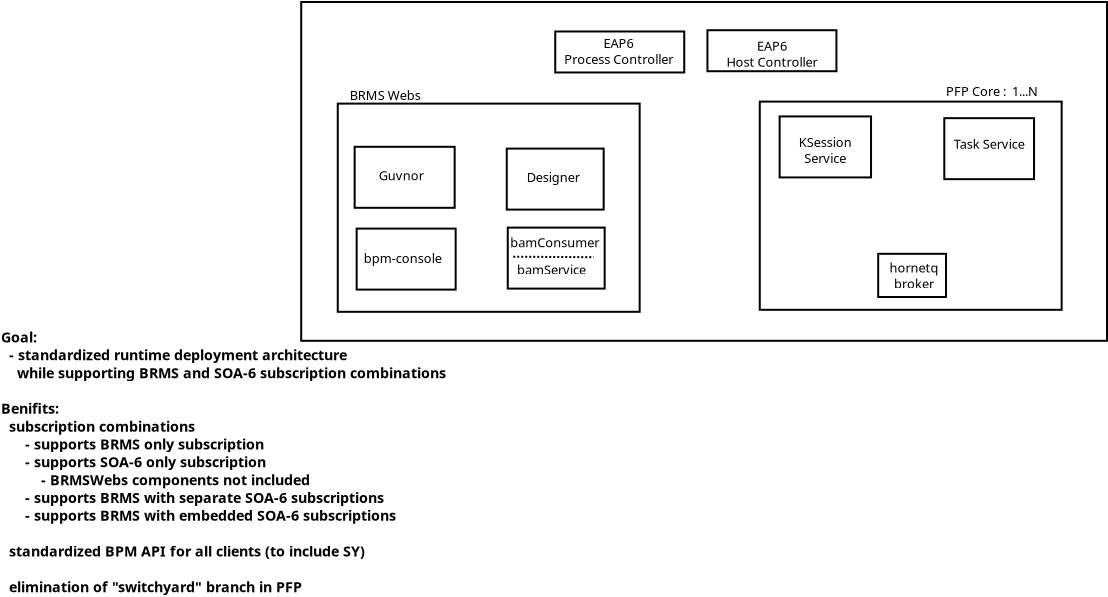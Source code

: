 <?xml version="1.0" encoding="UTF-8"?>
<dia:diagram xmlns:dia="http://www.lysator.liu.se/~alla/dia/">
  <dia:layer name="EAP6 Domain" visible="true">
    <dia:object type="Standard - Box" version="0" id="O0">
      <dia:attribute name="obj_pos">
        <dia:point val="7.927,3.96"/>
      </dia:attribute>
      <dia:attribute name="obj_bb">
        <dia:rectangle val="7.877,3.91;48.267,20.95"/>
      </dia:attribute>
      <dia:attribute name="elem_corner">
        <dia:point val="7.927,3.96"/>
      </dia:attribute>
      <dia:attribute name="elem_width">
        <dia:real val="40.29"/>
      </dia:attribute>
      <dia:attribute name="elem_height">
        <dia:real val="16.94"/>
      </dia:attribute>
      <dia:attribute name="border_width">
        <dia:real val="0.1"/>
      </dia:attribute>
      <dia:attribute name="show_background">
        <dia:boolean val="false"/>
      </dia:attribute>
    </dia:object>
  </dia:layer>
  <dia:layer name="EAP 6 processes" visible="true">
    <dia:object type="Standard - Box" version="0" id="O1">
      <dia:attribute name="obj_pos">
        <dia:point val="20.629,5.434"/>
      </dia:attribute>
      <dia:attribute name="obj_bb">
        <dia:rectangle val="20.579,5.384;27.129,7.534"/>
      </dia:attribute>
      <dia:attribute name="elem_corner">
        <dia:point val="20.629,5.434"/>
      </dia:attribute>
      <dia:attribute name="elem_width">
        <dia:real val="6.45"/>
      </dia:attribute>
      <dia:attribute name="elem_height">
        <dia:real val="2.05"/>
      </dia:attribute>
      <dia:attribute name="border_width">
        <dia:real val="0.1"/>
      </dia:attribute>
      <dia:attribute name="show_background">
        <dia:boolean val="false"/>
      </dia:attribute>
    </dia:object>
    <dia:object type="Standard - Text" version="1" id="O2">
      <dia:attribute name="obj_pos">
        <dia:point val="23.804,6.259"/>
      </dia:attribute>
      <dia:attribute name="obj_bb">
        <dia:rectangle val="20.915,5.664;26.693,7.209"/>
      </dia:attribute>
      <dia:attribute name="text">
        <dia:composite type="text">
          <dia:attribute name="string">
            <dia:string>#EAP6
Process Controller#</dia:string>
          </dia:attribute>
          <dia:attribute name="font">
            <dia:font family="sans" style="0" name="Helvetica"/>
          </dia:attribute>
          <dia:attribute name="height">
            <dia:real val="0.8"/>
          </dia:attribute>
          <dia:attribute name="pos">
            <dia:point val="23.804,6.259"/>
          </dia:attribute>
          <dia:attribute name="color">
            <dia:color val="#000000"/>
          </dia:attribute>
          <dia:attribute name="alignment">
            <dia:enum val="1"/>
          </dia:attribute>
        </dia:composite>
      </dia:attribute>
      <dia:attribute name="valign">
        <dia:enum val="3"/>
      </dia:attribute>
    </dia:object>
    <dia:object type="Standard - Box" version="0" id="O3">
      <dia:attribute name="obj_pos">
        <dia:point val="28.239,5.371"/>
      </dia:attribute>
      <dia:attribute name="obj_bb">
        <dia:rectangle val="28.189,5.321;34.739,7.471"/>
      </dia:attribute>
      <dia:attribute name="elem_corner">
        <dia:point val="28.239,5.371"/>
      </dia:attribute>
      <dia:attribute name="elem_width">
        <dia:real val="6.45"/>
      </dia:attribute>
      <dia:attribute name="elem_height">
        <dia:real val="2.05"/>
      </dia:attribute>
      <dia:attribute name="border_width">
        <dia:real val="0.1"/>
      </dia:attribute>
      <dia:attribute name="show_background">
        <dia:boolean val="false"/>
      </dia:attribute>
    </dia:object>
    <dia:object type="Standard - Text" version="1" id="O4">
      <dia:attribute name="obj_pos">
        <dia:point val="31.464,6.396"/>
      </dia:attribute>
      <dia:attribute name="obj_bb">
        <dia:rectangle val="29.061,5.801;33.868,7.346"/>
      </dia:attribute>
      <dia:attribute name="text">
        <dia:composite type="text">
          <dia:attribute name="string">
            <dia:string>#EAP6
Host Controller#</dia:string>
          </dia:attribute>
          <dia:attribute name="font">
            <dia:font family="sans" style="0" name="Helvetica"/>
          </dia:attribute>
          <dia:attribute name="height">
            <dia:real val="0.8"/>
          </dia:attribute>
          <dia:attribute name="pos">
            <dia:point val="31.464,6.396"/>
          </dia:attribute>
          <dia:attribute name="color">
            <dia:color val="#000000"/>
          </dia:attribute>
          <dia:attribute name="alignment">
            <dia:enum val="1"/>
          </dia:attribute>
        </dia:composite>
      </dia:attribute>
      <dia:attribute name="valign">
        <dia:enum val="3"/>
      </dia:attribute>
      <dia:connections>
        <dia:connection handle="0" to="O3" connection="8"/>
      </dia:connections>
    </dia:object>
    <dia:object type="Standard - Box" version="0" id="O5">
      <dia:attribute name="obj_pos">
        <dia:point val="30.855,8.94"/>
      </dia:attribute>
      <dia:attribute name="obj_bb">
        <dia:rectangle val="30.805,8.89;46,19.4"/>
      </dia:attribute>
      <dia:attribute name="elem_corner">
        <dia:point val="30.855,8.94"/>
      </dia:attribute>
      <dia:attribute name="elem_width">
        <dia:real val="15.095"/>
      </dia:attribute>
      <dia:attribute name="elem_height">
        <dia:real val="10.41"/>
      </dia:attribute>
      <dia:attribute name="border_width">
        <dia:real val="0.1"/>
      </dia:attribute>
      <dia:attribute name="show_background">
        <dia:boolean val="false"/>
      </dia:attribute>
    </dia:object>
    <dia:object type="Standard - Text" version="1" id="O6">
      <dia:attribute name="obj_pos">
        <dia:point val="42.472,8.665"/>
      </dia:attribute>
      <dia:attribute name="obj_bb">
        <dia:rectangle val="39.902,8.051;45.06,8.852"/>
      </dia:attribute>
      <dia:attribute name="text">
        <dia:composite type="text">
          <dia:attribute name="string">
            <dia:string>#PFP Core :  1...N#</dia:string>
          </dia:attribute>
          <dia:attribute name="font">
            <dia:font family="sans" style="0" name="Helvetica"/>
          </dia:attribute>
          <dia:attribute name="height">
            <dia:real val="0.8"/>
          </dia:attribute>
          <dia:attribute name="pos">
            <dia:point val="42.472,8.665"/>
          </dia:attribute>
          <dia:attribute name="color">
            <dia:color val="#000000"/>
          </dia:attribute>
          <dia:attribute name="alignment">
            <dia:enum val="1"/>
          </dia:attribute>
        </dia:composite>
      </dia:attribute>
      <dia:attribute name="valign">
        <dia:enum val="3"/>
      </dia:attribute>
    </dia:object>
    <dia:object type="Standard - Box" version="0" id="O7">
      <dia:attribute name="obj_pos">
        <dia:point val="9.755,9.04"/>
      </dia:attribute>
      <dia:attribute name="obj_bb">
        <dia:rectangle val="9.705,8.99;24.9,19.5"/>
      </dia:attribute>
      <dia:attribute name="elem_corner">
        <dia:point val="9.755,9.04"/>
      </dia:attribute>
      <dia:attribute name="elem_width">
        <dia:real val="15.095"/>
      </dia:attribute>
      <dia:attribute name="elem_height">
        <dia:real val="10.41"/>
      </dia:attribute>
      <dia:attribute name="border_width">
        <dia:real val="0.1"/>
      </dia:attribute>
      <dia:attribute name="show_background">
        <dia:boolean val="false"/>
      </dia:attribute>
    </dia:object>
    <dia:object type="Standard - Text" version="1" id="O8">
      <dia:attribute name="obj_pos">
        <dia:point val="12.13,8.865"/>
      </dia:attribute>
      <dia:attribute name="obj_bb">
        <dia:rectangle val="10.241,8.27;14.019,9.015"/>
      </dia:attribute>
      <dia:attribute name="text">
        <dia:composite type="text">
          <dia:attribute name="string">
            <dia:string>#BRMS Webs#</dia:string>
          </dia:attribute>
          <dia:attribute name="font">
            <dia:font family="sans" style="0" name="Helvetica"/>
          </dia:attribute>
          <dia:attribute name="height">
            <dia:real val="0.8"/>
          </dia:attribute>
          <dia:attribute name="pos">
            <dia:point val="12.13,8.865"/>
          </dia:attribute>
          <dia:attribute name="color">
            <dia:color val="#000000"/>
          </dia:attribute>
          <dia:attribute name="alignment">
            <dia:enum val="1"/>
          </dia:attribute>
        </dia:composite>
      </dia:attribute>
      <dia:attribute name="valign">
        <dia:enum val="3"/>
      </dia:attribute>
    </dia:object>
  </dia:layer>
  <dia:layer name="brmsWebs" visible="true">
    <dia:object type="Standard - Box" version="0" id="O9">
      <dia:attribute name="obj_pos">
        <dia:point val="10.6,11.2"/>
      </dia:attribute>
      <dia:attribute name="obj_bb">
        <dia:rectangle val="10.55,11.15;15.65,14.3"/>
      </dia:attribute>
      <dia:attribute name="elem_corner">
        <dia:point val="10.6,11.2"/>
      </dia:attribute>
      <dia:attribute name="elem_width">
        <dia:real val="5.0"/>
      </dia:attribute>
      <dia:attribute name="elem_height">
        <dia:real val="3.05"/>
      </dia:attribute>
      <dia:attribute name="border_width">
        <dia:real val="0.1"/>
      </dia:attribute>
      <dia:attribute name="show_background">
        <dia:boolean val="false"/>
      </dia:attribute>
    </dia:object>
    <dia:object type="Standard - Text" version="1" id="O10">
      <dia:attribute name="obj_pos">
        <dia:point val="11.8,12.875"/>
      </dia:attribute>
      <dia:attribute name="obj_bb">
        <dia:rectangle val="11.8,12.28;14.14,13.025"/>
      </dia:attribute>
      <dia:attribute name="text">
        <dia:composite type="text">
          <dia:attribute name="string">
            <dia:string>#Guvnor#</dia:string>
          </dia:attribute>
          <dia:attribute name="font">
            <dia:font family="sans" style="0" name="Helvetica"/>
          </dia:attribute>
          <dia:attribute name="height">
            <dia:real val="0.8"/>
          </dia:attribute>
          <dia:attribute name="pos">
            <dia:point val="11.8,12.875"/>
          </dia:attribute>
          <dia:attribute name="color">
            <dia:color val="#000000"/>
          </dia:attribute>
          <dia:attribute name="alignment">
            <dia:enum val="0"/>
          </dia:attribute>
        </dia:composite>
      </dia:attribute>
      <dia:attribute name="valign">
        <dia:enum val="3"/>
      </dia:attribute>
    </dia:object>
    <dia:object type="Standard - Box" version="0" id="O11">
      <dia:attribute name="obj_pos">
        <dia:point val="18.205,11.29"/>
      </dia:attribute>
      <dia:attribute name="obj_bb">
        <dia:rectangle val="18.155,11.24;23.1,14.39"/>
      </dia:attribute>
      <dia:attribute name="elem_corner">
        <dia:point val="18.205,11.29"/>
      </dia:attribute>
      <dia:attribute name="elem_width">
        <dia:real val="4.845"/>
      </dia:attribute>
      <dia:attribute name="elem_height">
        <dia:real val="3.05"/>
      </dia:attribute>
      <dia:attribute name="border_width">
        <dia:real val="0.1"/>
      </dia:attribute>
      <dia:attribute name="show_background">
        <dia:boolean val="false"/>
      </dia:attribute>
    </dia:object>
    <dia:object type="Standard - Text" version="1" id="O12">
      <dia:attribute name="obj_pos">
        <dia:point val="19.205,12.965"/>
      </dia:attribute>
      <dia:attribute name="obj_bb">
        <dia:rectangle val="19.205,12.37;22.073,13.115"/>
      </dia:attribute>
      <dia:attribute name="text">
        <dia:composite type="text">
          <dia:attribute name="string">
            <dia:string>#Designer#</dia:string>
          </dia:attribute>
          <dia:attribute name="font">
            <dia:font family="sans" style="0" name="Helvetica"/>
          </dia:attribute>
          <dia:attribute name="height">
            <dia:real val="0.8"/>
          </dia:attribute>
          <dia:attribute name="pos">
            <dia:point val="19.205,12.965"/>
          </dia:attribute>
          <dia:attribute name="color">
            <dia:color val="#000000"/>
          </dia:attribute>
          <dia:attribute name="alignment">
            <dia:enum val="0"/>
          </dia:attribute>
        </dia:composite>
      </dia:attribute>
      <dia:attribute name="valign">
        <dia:enum val="3"/>
      </dia:attribute>
    </dia:object>
    <dia:object type="Standard - Box" version="0" id="O13">
      <dia:attribute name="obj_pos">
        <dia:point val="10.7,15.29"/>
      </dia:attribute>
      <dia:attribute name="obj_bb">
        <dia:rectangle val="10.65,15.24;15.7,18.39"/>
      </dia:attribute>
      <dia:attribute name="elem_corner">
        <dia:point val="10.7,15.29"/>
      </dia:attribute>
      <dia:attribute name="elem_width">
        <dia:real val="4.95"/>
      </dia:attribute>
      <dia:attribute name="elem_height">
        <dia:real val="3.05"/>
      </dia:attribute>
      <dia:attribute name="border_width">
        <dia:real val="0.1"/>
      </dia:attribute>
      <dia:attribute name="show_background">
        <dia:boolean val="false"/>
      </dia:attribute>
    </dia:object>
    <dia:object type="Standard - Text" version="1" id="O14">
      <dia:attribute name="obj_pos">
        <dia:point val="11.055,17.015"/>
      </dia:attribute>
      <dia:attribute name="obj_bb">
        <dia:rectangle val="11.055,16.42;15.17,17.165"/>
      </dia:attribute>
      <dia:attribute name="text">
        <dia:composite type="text">
          <dia:attribute name="string">
            <dia:string>#bpm-console#</dia:string>
          </dia:attribute>
          <dia:attribute name="font">
            <dia:font family="sans" style="0" name="Helvetica"/>
          </dia:attribute>
          <dia:attribute name="height">
            <dia:real val="0.8"/>
          </dia:attribute>
          <dia:attribute name="pos">
            <dia:point val="11.055,17.015"/>
          </dia:attribute>
          <dia:attribute name="color">
            <dia:color val="#000000"/>
          </dia:attribute>
          <dia:attribute name="alignment">
            <dia:enum val="0"/>
          </dia:attribute>
        </dia:composite>
      </dia:attribute>
      <dia:attribute name="valign">
        <dia:enum val="3"/>
      </dia:attribute>
    </dia:object>
    <dia:object type="Standard - Box" version="0" id="O15">
      <dia:attribute name="obj_pos">
        <dia:point val="18.255,15.24"/>
      </dia:attribute>
      <dia:attribute name="obj_bb">
        <dia:rectangle val="18.205,15.19;23.15,18.34"/>
      </dia:attribute>
      <dia:attribute name="elem_corner">
        <dia:point val="18.255,15.24"/>
      </dia:attribute>
      <dia:attribute name="elem_width">
        <dia:real val="4.845"/>
      </dia:attribute>
      <dia:attribute name="elem_height">
        <dia:real val="3.05"/>
      </dia:attribute>
      <dia:attribute name="border_width">
        <dia:real val="0.1"/>
      </dia:attribute>
      <dia:attribute name="show_background">
        <dia:boolean val="false"/>
      </dia:attribute>
    </dia:object>
    <dia:object type="Standard - Text" version="1" id="O16">
      <dia:attribute name="obj_pos">
        <dia:point val="18.376,16.226"/>
      </dia:attribute>
      <dia:attribute name="obj_bb">
        <dia:rectangle val="18.376,15.631;23.061,16.376"/>
      </dia:attribute>
      <dia:attribute name="text">
        <dia:composite type="text">
          <dia:attribute name="string">
            <dia:string>#bamConsumer#</dia:string>
          </dia:attribute>
          <dia:attribute name="font">
            <dia:font family="sans" style="0" name="Helvetica"/>
          </dia:attribute>
          <dia:attribute name="height">
            <dia:real val="0.8"/>
          </dia:attribute>
          <dia:attribute name="pos">
            <dia:point val="18.376,16.226"/>
          </dia:attribute>
          <dia:attribute name="color">
            <dia:color val="#000000"/>
          </dia:attribute>
          <dia:attribute name="alignment">
            <dia:enum val="0"/>
          </dia:attribute>
        </dia:composite>
      </dia:attribute>
      <dia:attribute name="valign">
        <dia:enum val="3"/>
      </dia:attribute>
    </dia:object>
    <dia:object type="Standard - Line" version="0" id="O17">
      <dia:attribute name="obj_pos">
        <dia:point val="18.529,16.696"/>
      </dia:attribute>
      <dia:attribute name="obj_bb">
        <dia:rectangle val="18.479,16.646;22.603,16.77"/>
      </dia:attribute>
      <dia:attribute name="conn_endpoints">
        <dia:point val="18.529,16.696"/>
        <dia:point val="22.553,16.719"/>
      </dia:attribute>
      <dia:attribute name="numcp">
        <dia:int val="1"/>
      </dia:attribute>
      <dia:attribute name="line_style">
        <dia:enum val="4"/>
      </dia:attribute>
    </dia:object>
    <dia:object type="Standard - Text" version="1" id="O18">
      <dia:attribute name="obj_pos">
        <dia:point val="18.714,17.582"/>
      </dia:attribute>
      <dia:attribute name="obj_bb">
        <dia:rectangle val="18.714,16.987;22.507,17.732"/>
      </dia:attribute>
      <dia:attribute name="text">
        <dia:composite type="text">
          <dia:attribute name="string">
            <dia:string>#bamService#</dia:string>
          </dia:attribute>
          <dia:attribute name="font">
            <dia:font family="sans" style="0" name="Helvetica"/>
          </dia:attribute>
          <dia:attribute name="height">
            <dia:real val="0.8"/>
          </dia:attribute>
          <dia:attribute name="pos">
            <dia:point val="18.714,17.582"/>
          </dia:attribute>
          <dia:attribute name="color">
            <dia:color val="#000000"/>
          </dia:attribute>
          <dia:attribute name="alignment">
            <dia:enum val="0"/>
          </dia:attribute>
        </dia:composite>
      </dia:attribute>
      <dia:attribute name="valign">
        <dia:enum val="3"/>
      </dia:attribute>
    </dia:object>
  </dia:layer>
  <dia:layer name="jbpm5 pfpCore" visible="true" active="true">
    <dia:object type="Standard - Box" version="0" id="O19">
      <dia:attribute name="obj_pos">
        <dia:point val="31.848,9.681"/>
      </dia:attribute>
      <dia:attribute name="obj_bb">
        <dia:rectangle val="31.798,9.631;36.469,12.781"/>
      </dia:attribute>
      <dia:attribute name="elem_corner">
        <dia:point val="31.848,9.681"/>
      </dia:attribute>
      <dia:attribute name="elem_width">
        <dia:real val="4.571"/>
      </dia:attribute>
      <dia:attribute name="elem_height">
        <dia:real val="3.05"/>
      </dia:attribute>
      <dia:attribute name="border_width">
        <dia:real val="0.1"/>
      </dia:attribute>
      <dia:attribute name="show_background">
        <dia:boolean val="false"/>
      </dia:attribute>
    </dia:object>
    <dia:object type="Standard - Box" version="0" id="O20">
      <dia:attribute name="obj_pos">
        <dia:point val="40.082,9.768"/>
      </dia:attribute>
      <dia:attribute name="obj_bb">
        <dia:rectangle val="40.032,9.718;44.619,12.868"/>
      </dia:attribute>
      <dia:attribute name="elem_corner">
        <dia:point val="40.082,9.768"/>
      </dia:attribute>
      <dia:attribute name="elem_width">
        <dia:real val="4.487"/>
      </dia:attribute>
      <dia:attribute name="elem_height">
        <dia:real val="3.05"/>
      </dia:attribute>
      <dia:attribute name="border_width">
        <dia:real val="0.1"/>
      </dia:attribute>
      <dia:attribute name="show_background">
        <dia:boolean val="false"/>
      </dia:attribute>
    </dia:object>
    <dia:object type="Standard - Text" version="1" id="O21">
      <dia:attribute name="obj_pos">
        <dia:point val="42.325,11.293"/>
      </dia:attribute>
      <dia:attribute name="obj_bb">
        <dia:rectangle val="40.349,10.698;44.301,11.443"/>
      </dia:attribute>
      <dia:attribute name="text">
        <dia:composite type="text">
          <dia:attribute name="string">
            <dia:string>#Task Service#</dia:string>
          </dia:attribute>
          <dia:attribute name="font">
            <dia:font family="sans" style="0" name="Helvetica"/>
          </dia:attribute>
          <dia:attribute name="height">
            <dia:real val="0.8"/>
          </dia:attribute>
          <dia:attribute name="pos">
            <dia:point val="42.325,11.293"/>
          </dia:attribute>
          <dia:attribute name="color">
            <dia:color val="#000000"/>
          </dia:attribute>
          <dia:attribute name="alignment">
            <dia:enum val="1"/>
          </dia:attribute>
        </dia:composite>
      </dia:attribute>
      <dia:attribute name="valign">
        <dia:enum val="3"/>
      </dia:attribute>
      <dia:connections>
        <dia:connection handle="0" to="O20" connection="8"/>
      </dia:connections>
    </dia:object>
    <dia:object type="Standard - Text" version="1" id="O22">
      <dia:attribute name="obj_pos">
        <dia:point val="34.133,11.206"/>
      </dia:attribute>
      <dia:attribute name="obj_bb">
        <dia:rectangle val="32.702,10.611;35.565,12.156"/>
      </dia:attribute>
      <dia:attribute name="text">
        <dia:composite type="text">
          <dia:attribute name="string">
            <dia:string>#KSession
Service#</dia:string>
          </dia:attribute>
          <dia:attribute name="font">
            <dia:font family="sans" style="0" name="Helvetica"/>
          </dia:attribute>
          <dia:attribute name="height">
            <dia:real val="0.8"/>
          </dia:attribute>
          <dia:attribute name="pos">
            <dia:point val="34.133,11.206"/>
          </dia:attribute>
          <dia:attribute name="color">
            <dia:color val="#000000"/>
          </dia:attribute>
          <dia:attribute name="alignment">
            <dia:enum val="1"/>
          </dia:attribute>
        </dia:composite>
      </dia:attribute>
      <dia:attribute name="valign">
        <dia:enum val="3"/>
      </dia:attribute>
      <dia:connections>
        <dia:connection handle="0" to="O19" connection="8"/>
      </dia:connections>
    </dia:object>
    <dia:object type="Standard - Box" version="0" id="O23">
      <dia:attribute name="obj_pos">
        <dia:point val="36.777,16.55"/>
      </dia:attribute>
      <dia:attribute name="obj_bb">
        <dia:rectangle val="36.727,16.5;40.217,18.76"/>
      </dia:attribute>
      <dia:attribute name="elem_corner">
        <dia:point val="36.777,16.55"/>
      </dia:attribute>
      <dia:attribute name="elem_width">
        <dia:real val="3.39"/>
      </dia:attribute>
      <dia:attribute name="elem_height">
        <dia:real val="2.16"/>
      </dia:attribute>
      <dia:attribute name="border_width">
        <dia:real val="0.1"/>
      </dia:attribute>
      <dia:attribute name="show_background">
        <dia:boolean val="false"/>
      </dia:attribute>
    </dia:object>
    <dia:object type="Standard - Text" version="1" id="O24">
      <dia:attribute name="obj_pos">
        <dia:point val="38.572,17.48"/>
      </dia:attribute>
      <dia:attribute name="obj_bb">
        <dia:rectangle val="37.318,16.885;39.826,18.43"/>
      </dia:attribute>
      <dia:attribute name="text">
        <dia:composite type="text">
          <dia:attribute name="string">
            <dia:string>#hornetq
broker#</dia:string>
          </dia:attribute>
          <dia:attribute name="font">
            <dia:font family="sans" style="0" name="Helvetica"/>
          </dia:attribute>
          <dia:attribute name="height">
            <dia:real val="0.8"/>
          </dia:attribute>
          <dia:attribute name="pos">
            <dia:point val="38.572,17.48"/>
          </dia:attribute>
          <dia:attribute name="color">
            <dia:color val="#000000"/>
          </dia:attribute>
          <dia:attribute name="alignment">
            <dia:enum val="1"/>
          </dia:attribute>
        </dia:composite>
      </dia:attribute>
      <dia:attribute name="valign">
        <dia:enum val="3"/>
      </dia:attribute>
    </dia:object>
  </dia:layer>
  <dia:layer name="SYCore - separate" visible="false">
    <dia:object type="Standard - Box" version="0" id="O25">
      <dia:attribute name="obj_pos">
        <dia:point val="20.237,21.245"/>
      </dia:attribute>
      <dia:attribute name="obj_bb">
        <dia:rectangle val="20.187,21.195;35.382,31.705"/>
      </dia:attribute>
      <dia:attribute name="elem_corner">
        <dia:point val="20.237,21.245"/>
      </dia:attribute>
      <dia:attribute name="elem_width">
        <dia:real val="15.095"/>
      </dia:attribute>
      <dia:attribute name="elem_height">
        <dia:real val="10.41"/>
      </dia:attribute>
      <dia:attribute name="border_width">
        <dia:real val="0.1"/>
      </dia:attribute>
      <dia:attribute name="show_background">
        <dia:boolean val="false"/>
      </dia:attribute>
    </dia:object>
    <dia:object type="Standard - Text" version="1" id="O26">
      <dia:attribute name="obj_pos">
        <dia:point val="27.717,22.47"/>
      </dia:attribute>
      <dia:attribute name="obj_bb">
        <dia:rectangle val="26.595,21.875;28.84,22.62"/>
      </dia:attribute>
      <dia:attribute name="text">
        <dia:composite type="text">
          <dia:attribute name="string">
            <dia:string>#SYCore#</dia:string>
          </dia:attribute>
          <dia:attribute name="font">
            <dia:font family="sans" style="0" name="Helvetica"/>
          </dia:attribute>
          <dia:attribute name="height">
            <dia:real val="0.8"/>
          </dia:attribute>
          <dia:attribute name="pos">
            <dia:point val="27.717,22.47"/>
          </dia:attribute>
          <dia:attribute name="color">
            <dia:color val="#000000"/>
          </dia:attribute>
          <dia:attribute name="alignment">
            <dia:enum val="1"/>
          </dia:attribute>
        </dia:composite>
      </dia:attribute>
      <dia:attribute name="valign">
        <dia:enum val="3"/>
      </dia:attribute>
    </dia:object>
    <dia:object type="Standard - Text" version="1" id="O27">
      <dia:attribute name="obj_pos">
        <dia:point val="23.058,24.45"/>
      </dia:attribute>
      <dia:attribute name="obj_bb">
        <dia:rectangle val="21.397,23.855;24.72,25.4"/>
      </dia:attribute>
      <dia:attribute name="text">
        <dia:composite type="text">
          <dia:attribute name="string">
            <dia:string>#SY
composite#</dia:string>
          </dia:attribute>
          <dia:attribute name="font">
            <dia:font family="sans" style="0" name="Helvetica"/>
          </dia:attribute>
          <dia:attribute name="height">
            <dia:real val="0.8"/>
          </dia:attribute>
          <dia:attribute name="pos">
            <dia:point val="23.058,24.45"/>
          </dia:attribute>
          <dia:attribute name="color">
            <dia:color val="#000000"/>
          </dia:attribute>
          <dia:attribute name="alignment">
            <dia:enum val="1"/>
          </dia:attribute>
        </dia:composite>
      </dia:attribute>
      <dia:attribute name="valign">
        <dia:enum val="3"/>
      </dia:attribute>
    </dia:object>
    <dia:object type="Standard - Ellipse" version="0" id="O28">
      <dia:attribute name="obj_pos">
        <dia:point val="21.156,22.992"/>
      </dia:attribute>
      <dia:attribute name="obj_bb">
        <dia:rectangle val="21.106,22.942;25.011,26.494"/>
      </dia:attribute>
      <dia:attribute name="elem_corner">
        <dia:point val="21.156,22.992"/>
      </dia:attribute>
      <dia:attribute name="elem_width">
        <dia:real val="3.805"/>
      </dia:attribute>
      <dia:attribute name="elem_height">
        <dia:real val="3.452"/>
      </dia:attribute>
      <dia:attribute name="border_width">
        <dia:real val="0.1"/>
      </dia:attribute>
      <dia:attribute name="show_background">
        <dia:boolean val="false"/>
      </dia:attribute>
    </dia:object>
    <dia:object type="Standard - Ellipse" version="0" id="O29">
      <dia:attribute name="obj_pos">
        <dia:point val="30.459,23.615"/>
      </dia:attribute>
      <dia:attribute name="obj_bb">
        <dia:rectangle val="30.409,23.565;34.314,27.117"/>
      </dia:attribute>
      <dia:attribute name="elem_corner">
        <dia:point val="30.459,23.615"/>
      </dia:attribute>
      <dia:attribute name="elem_width">
        <dia:real val="3.805"/>
      </dia:attribute>
      <dia:attribute name="elem_height">
        <dia:real val="3.452"/>
      </dia:attribute>
      <dia:attribute name="border_width">
        <dia:real val="0.1"/>
      </dia:attribute>
      <dia:attribute name="show_background">
        <dia:boolean val="false"/>
      </dia:attribute>
    </dia:object>
    <dia:object type="Standard - Text" version="1" id="O30">
      <dia:attribute name="obj_pos">
        <dia:point val="32.362,24.938"/>
      </dia:attribute>
      <dia:attribute name="obj_bb">
        <dia:rectangle val="30.701,24.343;34.023,25.888"/>
      </dia:attribute>
      <dia:attribute name="text">
        <dia:composite type="text">
          <dia:attribute name="string">
            <dia:string>#SY
composite#</dia:string>
          </dia:attribute>
          <dia:attribute name="font">
            <dia:font family="sans" style="0" name="Helvetica"/>
          </dia:attribute>
          <dia:attribute name="height">
            <dia:real val="0.8"/>
          </dia:attribute>
          <dia:attribute name="pos">
            <dia:point val="32.362,24.938"/>
          </dia:attribute>
          <dia:attribute name="color">
            <dia:color val="#000000"/>
          </dia:attribute>
          <dia:attribute name="alignment">
            <dia:enum val="1"/>
          </dia:attribute>
        </dia:composite>
      </dia:attribute>
      <dia:attribute name="valign">
        <dia:enum val="3"/>
      </dia:attribute>
    </dia:object>
    <dia:object type="Standard - Ellipse" version="0" id="O31">
      <dia:attribute name="obj_pos">
        <dia:point val="25.842,27.017"/>
      </dia:attribute>
      <dia:attribute name="obj_bb">
        <dia:rectangle val="25.792,26.967;29.697,30.52"/>
      </dia:attribute>
      <dia:attribute name="elem_corner">
        <dia:point val="25.842,27.017"/>
      </dia:attribute>
      <dia:attribute name="elem_width">
        <dia:real val="3.805"/>
      </dia:attribute>
      <dia:attribute name="elem_height">
        <dia:real val="3.452"/>
      </dia:attribute>
      <dia:attribute name="border_width">
        <dia:real val="0.1"/>
      </dia:attribute>
      <dia:attribute name="show_background">
        <dia:boolean val="false"/>
      </dia:attribute>
    </dia:object>
    <dia:object type="Standard - Text" version="1" id="O32">
      <dia:attribute name="obj_pos">
        <dia:point val="27.745,28.34"/>
      </dia:attribute>
      <dia:attribute name="obj_bb">
        <dia:rectangle val="26.084,27.745;29.406,29.29"/>
      </dia:attribute>
      <dia:attribute name="text">
        <dia:composite type="text">
          <dia:attribute name="string">
            <dia:string>#SY
composite#</dia:string>
          </dia:attribute>
          <dia:attribute name="font">
            <dia:font family="sans" style="0" name="Helvetica"/>
          </dia:attribute>
          <dia:attribute name="height">
            <dia:real val="0.8"/>
          </dia:attribute>
          <dia:attribute name="pos">
            <dia:point val="27.745,28.34"/>
          </dia:attribute>
          <dia:attribute name="color">
            <dia:color val="#000000"/>
          </dia:attribute>
          <dia:attribute name="alignment">
            <dia:enum val="1"/>
          </dia:attribute>
        </dia:composite>
      </dia:attribute>
      <dia:attribute name="valign">
        <dia:enum val="3"/>
      </dia:attribute>
    </dia:object>
    <dia:object type="Standard - Text" version="1" id="O33">
      <dia:attribute name="obj_pos">
        <dia:point val="-6.373,36.705"/>
      </dia:attribute>
      <dia:attribute name="obj_bb">
        <dia:rectangle val="-6.373,36.091;13.213,37.692"/>
      </dia:attribute>
      <dia:attribute name="text">
        <dia:composite type="text">
          <dia:attribute name="string">
            <dia:string>#SYCore separate from pfpCore
    - only option until switchyard supports EAP6 domain mode#</dia:string>
          </dia:attribute>
          <dia:attribute name="font">
            <dia:font family="sans" style="0" name="Helvetica"/>
          </dia:attribute>
          <dia:attribute name="height">
            <dia:real val="0.8"/>
          </dia:attribute>
          <dia:attribute name="pos">
            <dia:point val="-6.373,36.705"/>
          </dia:attribute>
          <dia:attribute name="color">
            <dia:color val="#ff0000"/>
          </dia:attribute>
          <dia:attribute name="alignment">
            <dia:enum val="0"/>
          </dia:attribute>
        </dia:composite>
      </dia:attribute>
      <dia:attribute name="valign">
        <dia:enum val="3"/>
      </dia:attribute>
    </dia:object>
  </dia:layer>
  <dia:layer name="SYCore - integrated" visible="false">
    <dia:object type="Standard - Ellipse" version="0" id="O34">
      <dia:attribute name="obj_pos">
        <dia:point val="31.821,13.632"/>
      </dia:attribute>
      <dia:attribute name="obj_bb">
        <dia:rectangle val="31.771,13.582;35.677,17.135"/>
      </dia:attribute>
      <dia:attribute name="elem_corner">
        <dia:point val="31.821,13.632"/>
      </dia:attribute>
      <dia:attribute name="elem_width">
        <dia:real val="3.805"/>
      </dia:attribute>
      <dia:attribute name="elem_height">
        <dia:real val="3.452"/>
      </dia:attribute>
      <dia:attribute name="border_width">
        <dia:real val="0.1"/>
      </dia:attribute>
      <dia:attribute name="show_background">
        <dia:boolean val="false"/>
      </dia:attribute>
    </dia:object>
    <dia:object type="Standard - Text" version="1" id="O35">
      <dia:attribute name="obj_pos">
        <dia:point val="33.823,14.855"/>
      </dia:attribute>
      <dia:attribute name="obj_bb">
        <dia:rectangle val="32.162,14.26;35.484,15.805"/>
      </dia:attribute>
      <dia:attribute name="text">
        <dia:composite type="text">
          <dia:attribute name="string">
            <dia:string>#SY
composite#</dia:string>
          </dia:attribute>
          <dia:attribute name="font">
            <dia:font family="sans" style="0" name="Helvetica"/>
          </dia:attribute>
          <dia:attribute name="height">
            <dia:real val="0.8"/>
          </dia:attribute>
          <dia:attribute name="pos">
            <dia:point val="33.823,14.855"/>
          </dia:attribute>
          <dia:attribute name="color">
            <dia:color val="#000000"/>
          </dia:attribute>
          <dia:attribute name="alignment">
            <dia:enum val="1"/>
          </dia:attribute>
        </dia:composite>
      </dia:attribute>
      <dia:attribute name="valign">
        <dia:enum val="3"/>
      </dia:attribute>
    </dia:object>
    <dia:object type="Standard - Ellipse" version="0" id="O36">
      <dia:attribute name="obj_pos">
        <dia:point val="41.634,13.892"/>
      </dia:attribute>
      <dia:attribute name="obj_bb">
        <dia:rectangle val="41.584,13.842;45.489,17.394"/>
      </dia:attribute>
      <dia:attribute name="elem_corner">
        <dia:point val="41.634,13.892"/>
      </dia:attribute>
      <dia:attribute name="elem_width">
        <dia:real val="3.805"/>
      </dia:attribute>
      <dia:attribute name="elem_height">
        <dia:real val="3.452"/>
      </dia:attribute>
      <dia:attribute name="border_width">
        <dia:real val="0.1"/>
      </dia:attribute>
      <dia:attribute name="show_background">
        <dia:boolean val="false"/>
      </dia:attribute>
    </dia:object>
    <dia:object type="Standard - Text" version="1" id="O37">
      <dia:attribute name="obj_pos">
        <dia:point val="43.585,15.214"/>
      </dia:attribute>
      <dia:attribute name="obj_bb">
        <dia:rectangle val="41.924,14.619;45.246,16.164"/>
      </dia:attribute>
      <dia:attribute name="text">
        <dia:composite type="text">
          <dia:attribute name="string">
            <dia:string>#SY
composite#</dia:string>
          </dia:attribute>
          <dia:attribute name="font">
            <dia:font family="sans" style="0" name="Helvetica"/>
          </dia:attribute>
          <dia:attribute name="height">
            <dia:real val="0.8"/>
          </dia:attribute>
          <dia:attribute name="pos">
            <dia:point val="43.585,15.214"/>
          </dia:attribute>
          <dia:attribute name="color">
            <dia:color val="#000000"/>
          </dia:attribute>
          <dia:attribute name="alignment">
            <dia:enum val="1"/>
          </dia:attribute>
        </dia:composite>
      </dia:attribute>
      <dia:attribute name="valign">
        <dia:enum val="3"/>
      </dia:attribute>
    </dia:object>
    <dia:object type="Standard - Text" version="1" id="O38">
      <dia:attribute name="obj_pos">
        <dia:point val="3.188,22.846"/>
      </dia:attribute>
      <dia:attribute name="obj_bb">
        <dia:rectangle val="3.188,22.251;3.188,22.996"/>
      </dia:attribute>
      <dia:attribute name="text">
        <dia:composite type="text">
          <dia:attribute name="string">
            <dia:string>##</dia:string>
          </dia:attribute>
          <dia:attribute name="font">
            <dia:font family="sans" style="0" name="Helvetica"/>
          </dia:attribute>
          <dia:attribute name="height">
            <dia:real val="0.8"/>
          </dia:attribute>
          <dia:attribute name="pos">
            <dia:point val="3.188,22.846"/>
          </dia:attribute>
          <dia:attribute name="color">
            <dia:color val="#000000"/>
          </dia:attribute>
          <dia:attribute name="alignment">
            <dia:enum val="0"/>
          </dia:attribute>
        </dia:composite>
      </dia:attribute>
      <dia:attribute name="valign">
        <dia:enum val="3"/>
      </dia:attribute>
    </dia:object>
    <dia:object type="Standard - Text" version="1" id="O39">
      <dia:attribute name="obj_pos">
        <dia:point val="15.521,20.659"/>
      </dia:attribute>
      <dia:attribute name="obj_bb">
        <dia:rectangle val="15.521,20.064;15.521,20.809"/>
      </dia:attribute>
      <dia:attribute name="text">
        <dia:composite type="text">
          <dia:attribute name="string">
            <dia:string>##</dia:string>
          </dia:attribute>
          <dia:attribute name="font">
            <dia:font family="sans" style="0" name="Helvetica"/>
          </dia:attribute>
          <dia:attribute name="height">
            <dia:real val="0.8"/>
          </dia:attribute>
          <dia:attribute name="pos">
            <dia:point val="15.521,20.659"/>
          </dia:attribute>
          <dia:attribute name="color">
            <dia:color val="#000000"/>
          </dia:attribute>
          <dia:attribute name="alignment">
            <dia:enum val="0"/>
          </dia:attribute>
        </dia:composite>
      </dia:attribute>
      <dia:attribute name="valign">
        <dia:enum val="3"/>
      </dia:attribute>
    </dia:object>
    <dia:object type="Standard - Text" version="1" id="O40">
      <dia:attribute name="obj_pos">
        <dia:point val="-5.583,37.15"/>
      </dia:attribute>
      <dia:attribute name="obj_bb">
        <dia:rectangle val="-5.583,36.555;16.305,38.1"/>
      </dia:attribute>
      <dia:attribute name="text">
        <dia:composite type="text">
          <dia:attribute name="string">
            <dia:string>#SYCore integrated with pfpCore
    - will be possible once Switchyard supports EAP 6.0 domain mode#</dia:string>
          </dia:attribute>
          <dia:attribute name="font">
            <dia:font family="sans" style="0" name="Helvetica"/>
          </dia:attribute>
          <dia:attribute name="height">
            <dia:real val="0.8"/>
          </dia:attribute>
          <dia:attribute name="pos">
            <dia:point val="-5.583,37.15"/>
          </dia:attribute>
          <dia:attribute name="color">
            <dia:color val="#ff0000"/>
          </dia:attribute>
          <dia:attribute name="alignment">
            <dia:enum val="0"/>
          </dia:attribute>
        </dia:composite>
      </dia:attribute>
      <dia:attribute name="valign">
        <dia:enum val="3"/>
      </dia:attribute>
    </dia:object>
  </dia:layer>
  <dia:layer name="notes" visible="true">
    <dia:object type="Standard - Text" version="1" id="O41">
      <dia:attribute name="obj_pos">
        <dia:point val="-7.083,20.982"/>
      </dia:attribute>
      <dia:attribute name="obj_bb">
        <dia:rectangle val="-7.083,20.32;18.562,33.635"/>
      </dia:attribute>
      <dia:attribute name="text">
        <dia:composite type="text">
          <dia:attribute name="string">
            <dia:string>#Goal:
  - standardized runtime deployment architecture
    while supporting BRMS and SOA-6 subscription combinations

Benifits:
  subscription combinations
      - supports BRMS only subscription
      - supports SOA-6 only subscription
          - BRMSWebs components not included
      - supports BRMS with separate SOA-6 subscriptions
      - supports BRMS with embedded SOA-6 subscriptions

  standardized BPM API for all clients (to include SY)

  elimination of "switchyard" branch in PFP #</dia:string>
          </dia:attribute>
          <dia:attribute name="font">
            <dia:font family="sans" style="80" name="Helvetica-Bold"/>
          </dia:attribute>
          <dia:attribute name="height">
            <dia:real val="0.892"/>
          </dia:attribute>
          <dia:attribute name="pos">
            <dia:point val="-7.083,20.982"/>
          </dia:attribute>
          <dia:attribute name="color">
            <dia:color val="#000000"/>
          </dia:attribute>
          <dia:attribute name="alignment">
            <dia:enum val="0"/>
          </dia:attribute>
        </dia:composite>
      </dia:attribute>
      <dia:attribute name="valign">
        <dia:enum val="3"/>
      </dia:attribute>
    </dia:object>
  </dia:layer>
</dia:diagram>
